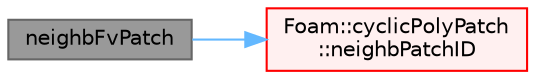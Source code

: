digraph "neighbFvPatch"
{
 // LATEX_PDF_SIZE
  bgcolor="transparent";
  edge [fontname=Helvetica,fontsize=10,labelfontname=Helvetica,labelfontsize=10];
  node [fontname=Helvetica,fontsize=10,shape=box,height=0.2,width=0.4];
  rankdir="LR";
  Node1 [id="Node000001",label="neighbFvPatch",height=0.2,width=0.4,color="gray40", fillcolor="grey60", style="filled", fontcolor="black",tooltip=" "];
  Node1 -> Node2 [id="edge1_Node000001_Node000002",color="steelblue1",style="solid",tooltip=" "];
  Node2 [id="Node000002",label="Foam::cyclicPolyPatch\l::neighbPatchID",height=0.2,width=0.4,color="red", fillcolor="#FFF0F0", style="filled",URL="$classFoam_1_1cyclicPolyPatch.html#afc2149e80f0785ace675c205b80eb6bc",tooltip=" "];
}
